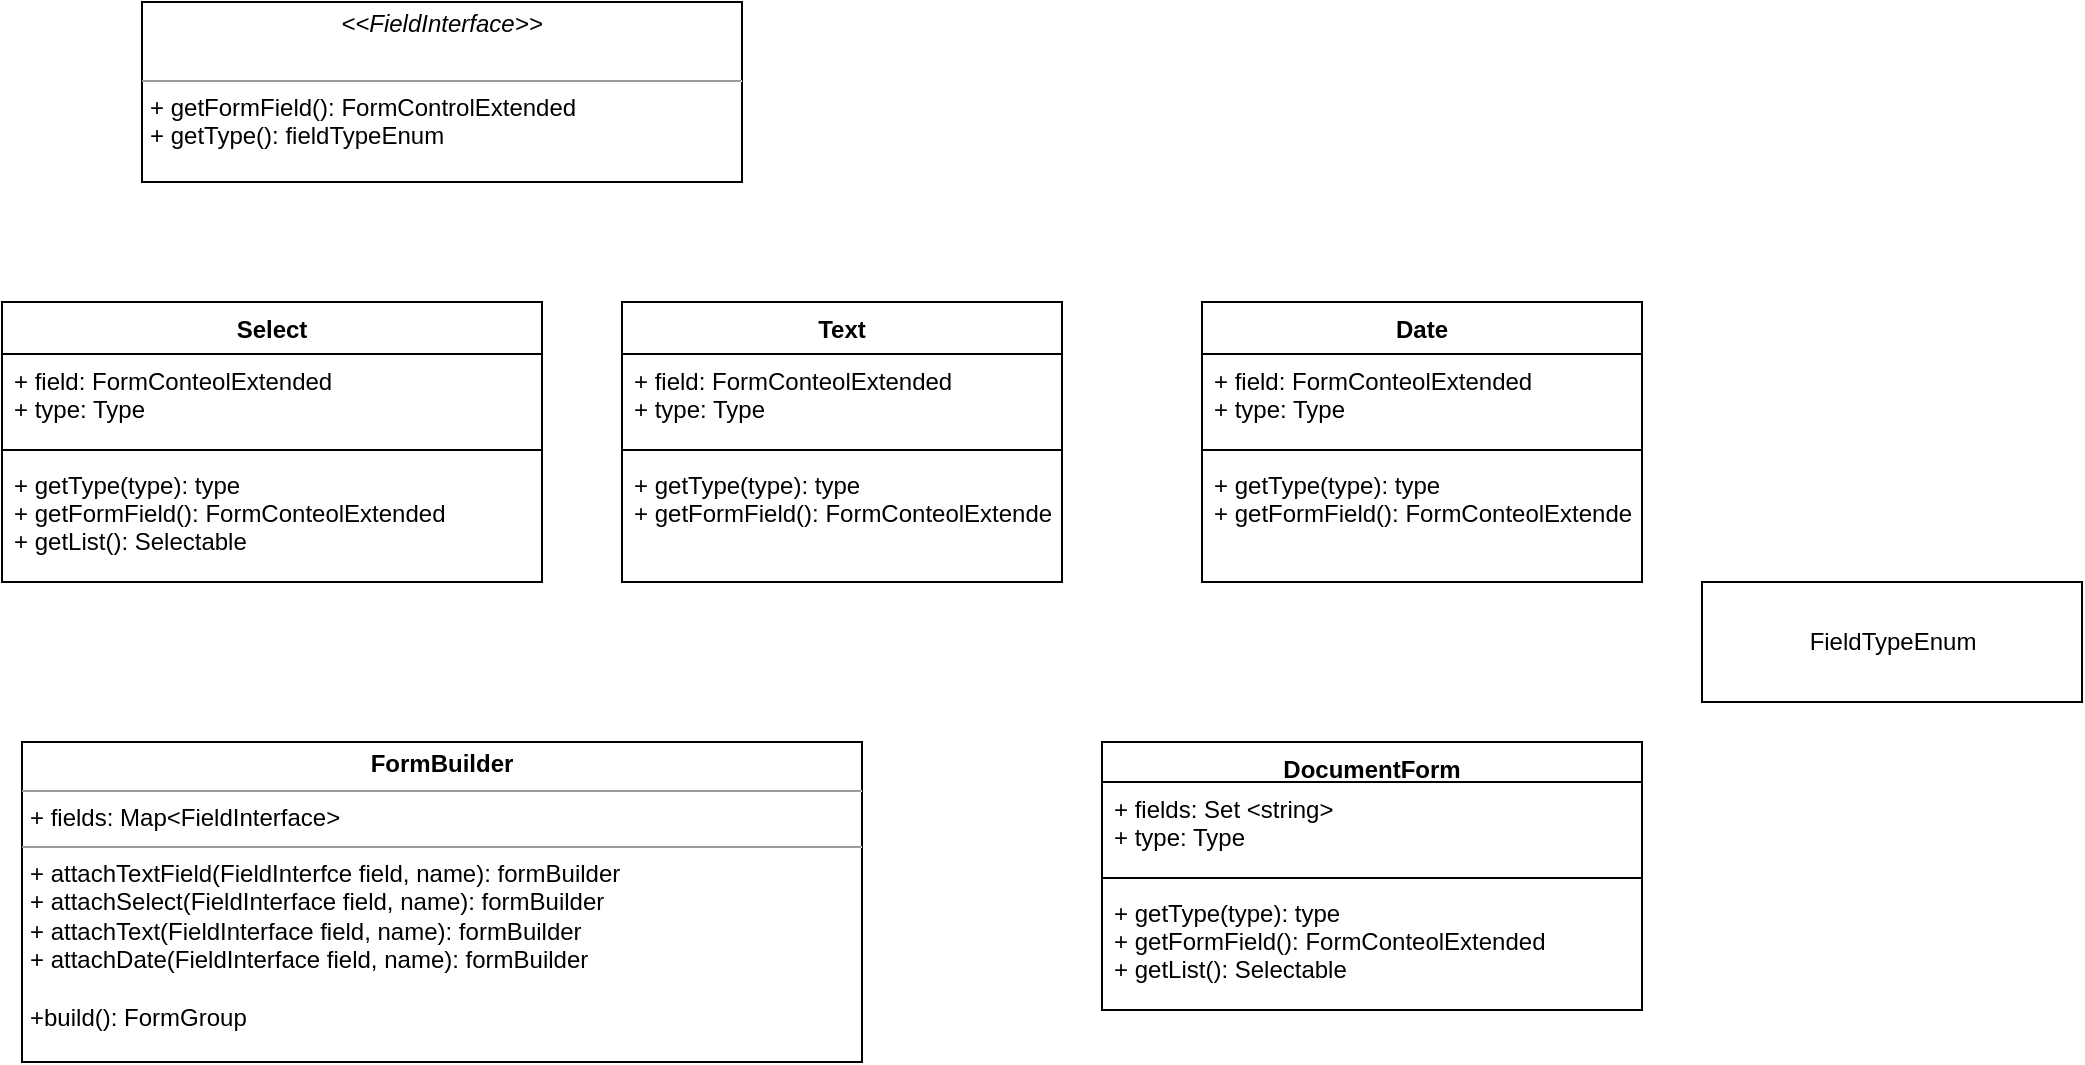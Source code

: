 <mxfile version="16.2.7" type="github">
  <diagram id="C5RBs43oDa-KdzZeNtuy" name="Page-1">
    <mxGraphModel dx="1422" dy="832" grid="1" gridSize="10" guides="1" tooltips="1" connect="1" arrows="1" fold="1" page="1" pageScale="1" pageWidth="583" pageHeight="827" math="0" shadow="0">
      <root>
        <mxCell id="WIyWlLk6GJQsqaUBKTNV-0" />
        <mxCell id="WIyWlLk6GJQsqaUBKTNV-1" parent="WIyWlLk6GJQsqaUBKTNV-0" />
        <mxCell id="Bhz8K5G7EwRBeWkJlREe-0" value="&lt;p style=&quot;margin: 0px ; margin-top: 4px ; text-align: center&quot;&gt;&lt;i&gt;&amp;lt;&amp;lt;FieldInterface&amp;gt;&amp;gt;&lt;/i&gt;&lt;/p&gt;&lt;br&gt;&lt;hr size=&quot;1&quot;&gt;&lt;p style=&quot;margin: 0px ; margin-left: 4px&quot;&gt;+ getFormField(): FormControlExtended&lt;/p&gt;&lt;p style=&quot;margin: 0px ; margin-left: 4px&quot;&gt;+ getType(): fieldTypeEnum&lt;/p&gt;" style="verticalAlign=top;align=left;overflow=fill;fontSize=12;fontFamily=Helvetica;html=1;" vertex="1" parent="WIyWlLk6GJQsqaUBKTNV-1">
          <mxGeometry x="140" y="230" width="300" height="90" as="geometry" />
        </mxCell>
        <mxCell id="Bhz8K5G7EwRBeWkJlREe-2" value="FieldTypeEnum" style="html=1;" vertex="1" parent="WIyWlLk6GJQsqaUBKTNV-1">
          <mxGeometry x="920" y="520" width="190" height="60" as="geometry" />
        </mxCell>
        <mxCell id="Bhz8K5G7EwRBeWkJlREe-4" value="&lt;p style=&quot;margin: 0px ; margin-top: 4px ; text-align: center&quot;&gt;&lt;b&gt;FormBuilder&lt;/b&gt;&lt;/p&gt;&lt;hr size=&quot;1&quot;&gt;&lt;p style=&quot;margin: 0px ; margin-left: 4px&quot;&gt;+ fields: Map&amp;lt;FieldInterface&amp;gt;&lt;/p&gt;&lt;hr size=&quot;1&quot;&gt;&lt;p style=&quot;margin: 0px ; margin-left: 4px&quot;&gt;+ attachTextField(FieldInterfce field, name&lt;span&gt;): formBuilder&lt;/span&gt;&lt;/p&gt;&lt;p style=&quot;margin: 0px ; margin-left: 4px&quot;&gt;+ attachSelect(FieldInterface field, name): formBuilder&lt;/p&gt;&lt;p style=&quot;margin: 0px ; margin-left: 4px&quot;&gt;+ attachText(FieldInterface field, name): formBuilder&lt;br&gt;&lt;/p&gt;&lt;p style=&quot;margin: 0px ; margin-left: 4px&quot;&gt;+ attachDate(FieldInterface field, name): formBuilder&lt;/p&gt;&lt;p style=&quot;margin: 0px ; margin-left: 4px&quot;&gt;&lt;br&gt;&lt;/p&gt;&lt;p style=&quot;margin: 0px ; margin-left: 4px&quot;&gt;+build(): FormGroup&lt;/p&gt;&lt;p style=&quot;margin: 0px ; margin-left: 4px&quot;&gt;&lt;br&gt;&lt;/p&gt;&lt;p style=&quot;margin: 0px ; margin-left: 4px&quot;&gt;&lt;br&gt;&lt;/p&gt;" style="verticalAlign=top;align=left;overflow=fill;fontSize=12;fontFamily=Helvetica;html=1;" vertex="1" parent="WIyWlLk6GJQsqaUBKTNV-1">
          <mxGeometry x="80" y="600" width="420" height="160" as="geometry" />
        </mxCell>
        <mxCell id="Bhz8K5G7EwRBeWkJlREe-6" value="Select" style="swimlane;fontStyle=1;align=center;verticalAlign=top;childLayout=stackLayout;horizontal=1;startSize=26;horizontalStack=0;resizeParent=1;resizeParentMax=0;resizeLast=0;collapsible=1;marginBottom=0;" vertex="1" parent="WIyWlLk6GJQsqaUBKTNV-1">
          <mxGeometry x="70" y="380" width="270" height="140" as="geometry" />
        </mxCell>
        <mxCell id="Bhz8K5G7EwRBeWkJlREe-7" value="+ field: FormConteolExtended&#xa;+ type: Type&#xa;" style="text;strokeColor=none;fillColor=none;align=left;verticalAlign=top;spacingLeft=4;spacingRight=4;overflow=hidden;rotatable=0;points=[[0,0.5],[1,0.5]];portConstraint=eastwest;" vertex="1" parent="Bhz8K5G7EwRBeWkJlREe-6">
          <mxGeometry y="26" width="270" height="44" as="geometry" />
        </mxCell>
        <mxCell id="Bhz8K5G7EwRBeWkJlREe-8" value="" style="line;strokeWidth=1;fillColor=none;align=left;verticalAlign=middle;spacingTop=-1;spacingLeft=3;spacingRight=3;rotatable=0;labelPosition=right;points=[];portConstraint=eastwest;" vertex="1" parent="Bhz8K5G7EwRBeWkJlREe-6">
          <mxGeometry y="70" width="270" height="8" as="geometry" />
        </mxCell>
        <mxCell id="Bhz8K5G7EwRBeWkJlREe-9" value="+ getType(type): type&#xa;+ getFormField(): FormConteolExtended&#xa;+ getList(): Selectable" style="text;strokeColor=none;fillColor=none;align=left;verticalAlign=top;spacingLeft=4;spacingRight=4;overflow=hidden;rotatable=0;points=[[0,0.5],[1,0.5]];portConstraint=eastwest;" vertex="1" parent="Bhz8K5G7EwRBeWkJlREe-6">
          <mxGeometry y="78" width="270" height="62" as="geometry" />
        </mxCell>
        <mxCell id="Bhz8K5G7EwRBeWkJlREe-10" value="Text" style="swimlane;fontStyle=1;align=center;verticalAlign=top;childLayout=stackLayout;horizontal=1;startSize=26;horizontalStack=0;resizeParent=1;resizeParentMax=0;resizeLast=0;collapsible=1;marginBottom=0;" vertex="1" parent="WIyWlLk6GJQsqaUBKTNV-1">
          <mxGeometry x="380" y="380" width="220" height="140" as="geometry" />
        </mxCell>
        <mxCell id="Bhz8K5G7EwRBeWkJlREe-11" value="+ field: FormConteolExtended&#xa;+ type: Type&#xa;" style="text;strokeColor=none;fillColor=none;align=left;verticalAlign=top;spacingLeft=4;spacingRight=4;overflow=hidden;rotatable=0;points=[[0,0.5],[1,0.5]];portConstraint=eastwest;" vertex="1" parent="Bhz8K5G7EwRBeWkJlREe-10">
          <mxGeometry y="26" width="220" height="44" as="geometry" />
        </mxCell>
        <mxCell id="Bhz8K5G7EwRBeWkJlREe-12" value="" style="line;strokeWidth=1;fillColor=none;align=left;verticalAlign=middle;spacingTop=-1;spacingLeft=3;spacingRight=3;rotatable=0;labelPosition=right;points=[];portConstraint=eastwest;" vertex="1" parent="Bhz8K5G7EwRBeWkJlREe-10">
          <mxGeometry y="70" width="220" height="8" as="geometry" />
        </mxCell>
        <mxCell id="Bhz8K5G7EwRBeWkJlREe-13" value="+ getType(type): type&#xa;+ getFormField(): FormConteolExtended" style="text;strokeColor=none;fillColor=none;align=left;verticalAlign=top;spacingLeft=4;spacingRight=4;overflow=hidden;rotatable=0;points=[[0,0.5],[1,0.5]];portConstraint=eastwest;" vertex="1" parent="Bhz8K5G7EwRBeWkJlREe-10">
          <mxGeometry y="78" width="220" height="62" as="geometry" />
        </mxCell>
        <mxCell id="Bhz8K5G7EwRBeWkJlREe-14" value="Date" style="swimlane;fontStyle=1;align=center;verticalAlign=top;childLayout=stackLayout;horizontal=1;startSize=26;horizontalStack=0;resizeParent=1;resizeParentMax=0;resizeLast=0;collapsible=1;marginBottom=0;" vertex="1" parent="WIyWlLk6GJQsqaUBKTNV-1">
          <mxGeometry x="670" y="380" width="220" height="140" as="geometry" />
        </mxCell>
        <mxCell id="Bhz8K5G7EwRBeWkJlREe-15" value="+ field: FormConteolExtended&#xa;+ type: Type&#xa;" style="text;strokeColor=none;fillColor=none;align=left;verticalAlign=top;spacingLeft=4;spacingRight=4;overflow=hidden;rotatable=0;points=[[0,0.5],[1,0.5]];portConstraint=eastwest;" vertex="1" parent="Bhz8K5G7EwRBeWkJlREe-14">
          <mxGeometry y="26" width="220" height="44" as="geometry" />
        </mxCell>
        <mxCell id="Bhz8K5G7EwRBeWkJlREe-16" value="" style="line;strokeWidth=1;fillColor=none;align=left;verticalAlign=middle;spacingTop=-1;spacingLeft=3;spacingRight=3;rotatable=0;labelPosition=right;points=[];portConstraint=eastwest;" vertex="1" parent="Bhz8K5G7EwRBeWkJlREe-14">
          <mxGeometry y="70" width="220" height="8" as="geometry" />
        </mxCell>
        <mxCell id="Bhz8K5G7EwRBeWkJlREe-17" value="+ getType(type): type&#xa;+ getFormField(): FormConteolExtended" style="text;strokeColor=none;fillColor=none;align=left;verticalAlign=top;spacingLeft=4;spacingRight=4;overflow=hidden;rotatable=0;points=[[0,0.5],[1,0.5]];portConstraint=eastwest;" vertex="1" parent="Bhz8K5G7EwRBeWkJlREe-14">
          <mxGeometry y="78" width="220" height="62" as="geometry" />
        </mxCell>
        <mxCell id="Bhz8K5G7EwRBeWkJlREe-18" value="DocumentForm" style="swimlane;fontStyle=1;align=center;verticalAlign=top;childLayout=stackLayout;horizontal=1;startSize=20;horizontalStack=0;resizeParent=1;resizeParentMax=0;resizeLast=0;collapsible=1;marginBottom=0;" vertex="1" parent="WIyWlLk6GJQsqaUBKTNV-1">
          <mxGeometry x="620" y="600" width="270" height="134" as="geometry" />
        </mxCell>
        <mxCell id="Bhz8K5G7EwRBeWkJlREe-19" value="+ fields: Set &lt;string&gt;&#xa;+ type: Type&#xa;" style="text;strokeColor=none;fillColor=none;align=left;verticalAlign=top;spacingLeft=4;spacingRight=4;overflow=hidden;rotatable=0;points=[[0,0.5],[1,0.5]];portConstraint=eastwest;" vertex="1" parent="Bhz8K5G7EwRBeWkJlREe-18">
          <mxGeometry y="20" width="270" height="44" as="geometry" />
        </mxCell>
        <mxCell id="Bhz8K5G7EwRBeWkJlREe-20" value="" style="line;strokeWidth=1;fillColor=none;align=left;verticalAlign=middle;spacingTop=-1;spacingLeft=3;spacingRight=3;rotatable=0;labelPosition=right;points=[];portConstraint=eastwest;" vertex="1" parent="Bhz8K5G7EwRBeWkJlREe-18">
          <mxGeometry y="64" width="270" height="8" as="geometry" />
        </mxCell>
        <mxCell id="Bhz8K5G7EwRBeWkJlREe-21" value="+ getType(type): type&#xa;+ getFormField(): FormConteolExtended&#xa;+ getList(): Selectable" style="text;strokeColor=none;fillColor=none;align=left;verticalAlign=top;spacingLeft=4;spacingRight=4;overflow=hidden;rotatable=0;points=[[0,0.5],[1,0.5]];portConstraint=eastwest;" vertex="1" parent="Bhz8K5G7EwRBeWkJlREe-18">
          <mxGeometry y="72" width="270" height="62" as="geometry" />
        </mxCell>
      </root>
    </mxGraphModel>
  </diagram>
</mxfile>
